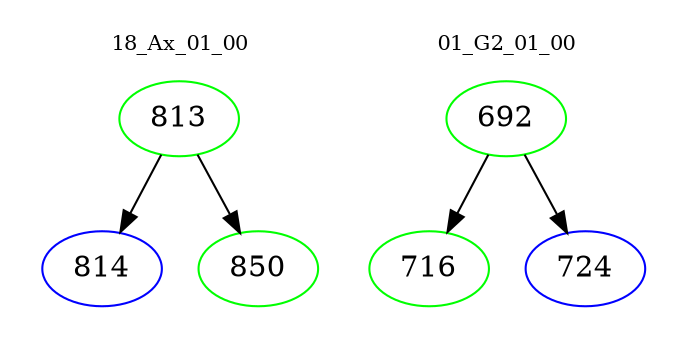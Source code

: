 digraph{
subgraph cluster_0 {
color = white
label = "18_Ax_01_00";
fontsize=10;
T0_813 [label="813", color="green"]
T0_813 -> T0_814 [color="black"]
T0_814 [label="814", color="blue"]
T0_813 -> T0_850 [color="black"]
T0_850 [label="850", color="green"]
}
subgraph cluster_1 {
color = white
label = "01_G2_01_00";
fontsize=10;
T1_692 [label="692", color="green"]
T1_692 -> T1_716 [color="black"]
T1_716 [label="716", color="green"]
T1_692 -> T1_724 [color="black"]
T1_724 [label="724", color="blue"]
}
}
